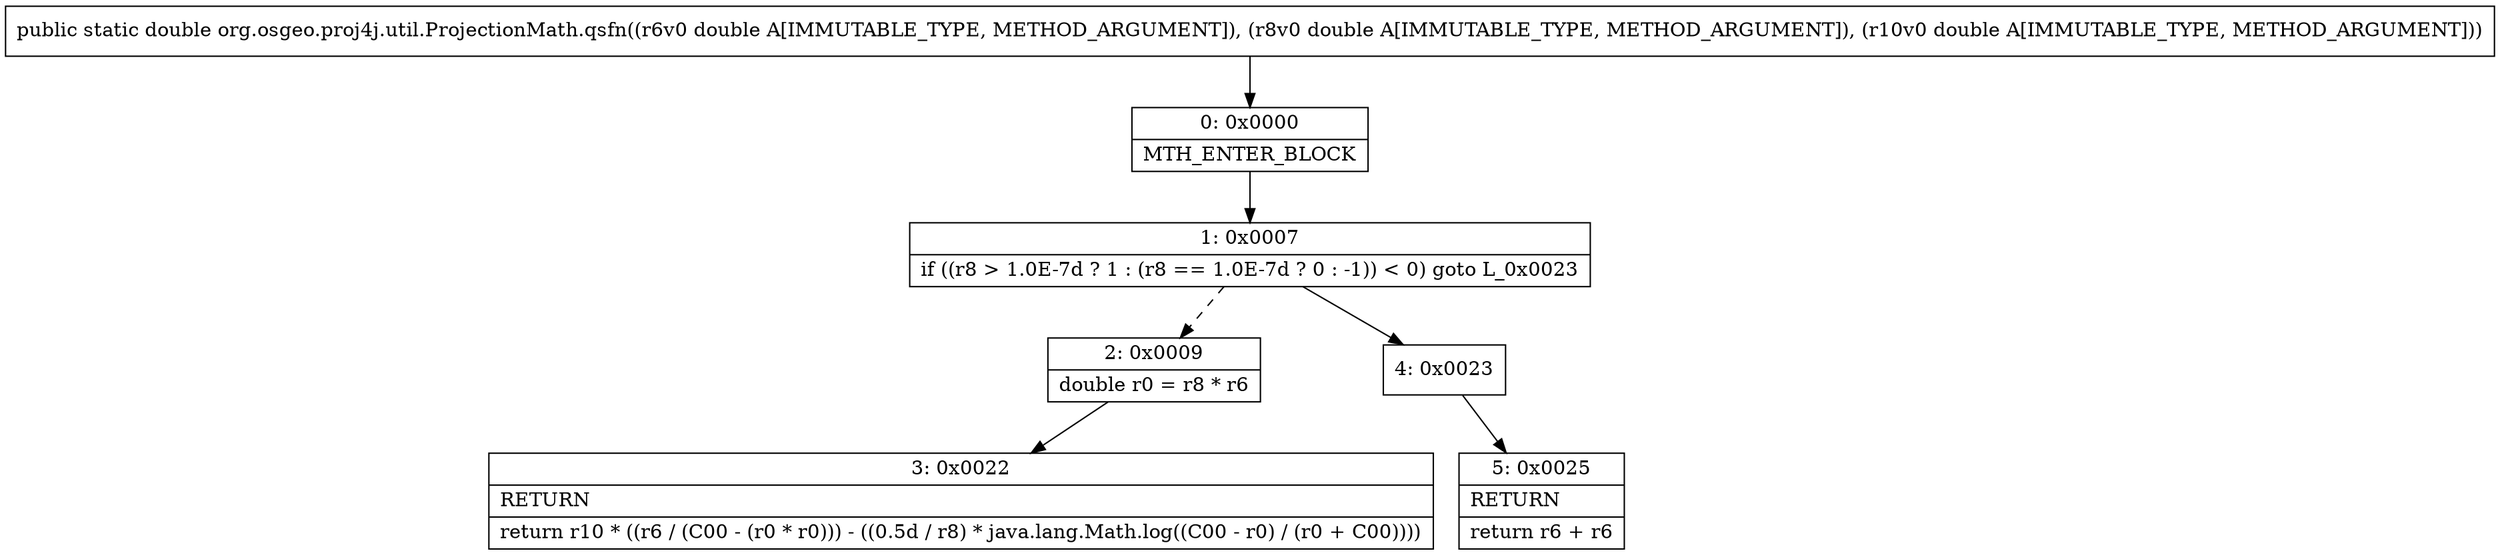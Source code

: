 digraph "CFG fororg.osgeo.proj4j.util.ProjectionMath.qsfn(DDD)D" {
Node_0 [shape=record,label="{0\:\ 0x0000|MTH_ENTER_BLOCK\l}"];
Node_1 [shape=record,label="{1\:\ 0x0007|if ((r8 \> 1.0E\-7d ? 1 : (r8 == 1.0E\-7d ? 0 : \-1)) \< 0) goto L_0x0023\l}"];
Node_2 [shape=record,label="{2\:\ 0x0009|double r0 = r8 * r6\l}"];
Node_3 [shape=record,label="{3\:\ 0x0022|RETURN\l|return r10 * ((r6 \/ (C00 \- (r0 * r0))) \- ((0.5d \/ r8) * java.lang.Math.log((C00 \- r0) \/ (r0 + C00))))\l}"];
Node_4 [shape=record,label="{4\:\ 0x0023}"];
Node_5 [shape=record,label="{5\:\ 0x0025|RETURN\l|return r6 + r6\l}"];
MethodNode[shape=record,label="{public static double org.osgeo.proj4j.util.ProjectionMath.qsfn((r6v0 double A[IMMUTABLE_TYPE, METHOD_ARGUMENT]), (r8v0 double A[IMMUTABLE_TYPE, METHOD_ARGUMENT]), (r10v0 double A[IMMUTABLE_TYPE, METHOD_ARGUMENT])) }"];
MethodNode -> Node_0;
Node_0 -> Node_1;
Node_1 -> Node_2[style=dashed];
Node_1 -> Node_4;
Node_2 -> Node_3;
Node_4 -> Node_5;
}

